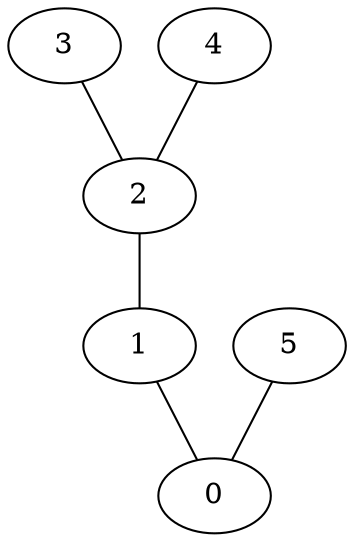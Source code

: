 graph {
    0 [ label = "0" ]
    1 [ label = "1" ]
    2 [ label = "2" ]
    3 [ label = "3" ]
    4 [ label = "4" ]
    5 [ label = "5" ]
    1 -- 0 [ ]
    2 -- 1 [ ]
    3 -- 2 [ ]
    5 -- 0 [ ]
    4 -- 2 [ ]
}

